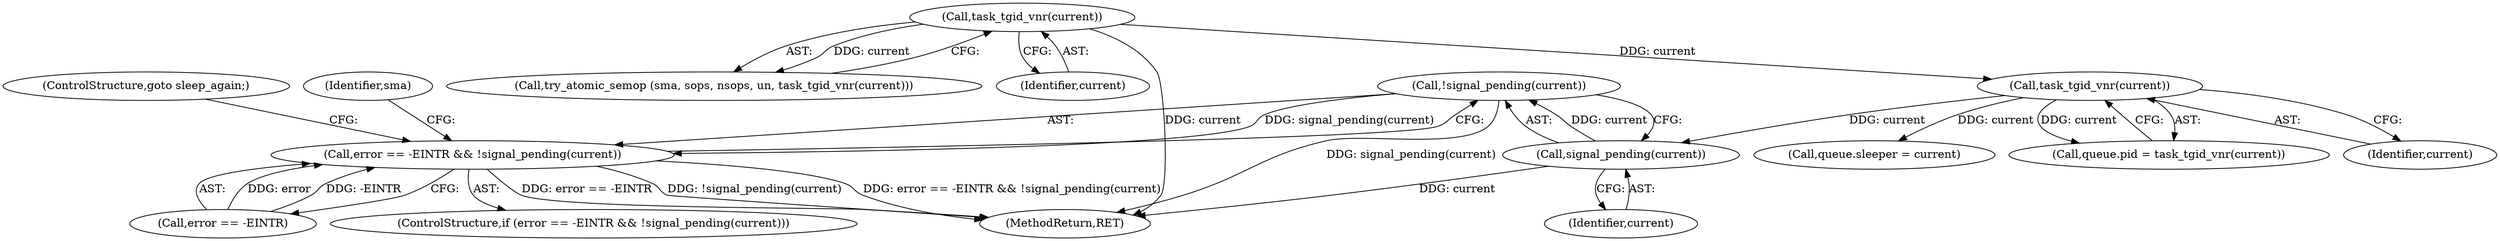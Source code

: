 digraph "0_linux_6062a8dc0517bce23e3c2f7d2fea5e22411269a3_0@API" {
"1000609" [label="(Call,!signal_pending(current))"];
"1000610" [label="(Call,signal_pending(current))"];
"1000455" [label="(Call,task_tgid_vnr(current))"];
"1000415" [label="(Call,task_tgid_vnr(current))"];
"1000604" [label="(Call,error == -EINTR && !signal_pending(current))"];
"1000456" [label="(Identifier,current)"];
"1000410" [label="(Call,try_atomic_semop (sma, sops, nsops, un, task_tgid_vnr(current)))"];
"1000416" [label="(Identifier,current)"];
"1000605" [label="(Call,error == -EINTR)"];
"1000532" [label="(Call,queue.sleeper = current)"];
"1000610" [label="(Call,signal_pending(current))"];
"1000611" [label="(Identifier,current)"];
"1000612" [label="(ControlStructure,goto sleep_again;)"];
"1000455" [label="(Call,task_tgid_vnr(current))"];
"1000614" [label="(Identifier,sma)"];
"1000634" [label="(MethodReturn,RET)"];
"1000451" [label="(Call,queue.pid = task_tgid_vnr(current))"];
"1000604" [label="(Call,error == -EINTR && !signal_pending(current))"];
"1000415" [label="(Call,task_tgid_vnr(current))"];
"1000609" [label="(Call,!signal_pending(current))"];
"1000603" [label="(ControlStructure,if (error == -EINTR && !signal_pending(current)))"];
"1000609" -> "1000604"  [label="AST: "];
"1000609" -> "1000610"  [label="CFG: "];
"1000610" -> "1000609"  [label="AST: "];
"1000604" -> "1000609"  [label="CFG: "];
"1000609" -> "1000634"  [label="DDG: signal_pending(current)"];
"1000609" -> "1000604"  [label="DDG: signal_pending(current)"];
"1000610" -> "1000609"  [label="DDG: current"];
"1000610" -> "1000611"  [label="CFG: "];
"1000611" -> "1000610"  [label="AST: "];
"1000610" -> "1000634"  [label="DDG: current"];
"1000455" -> "1000610"  [label="DDG: current"];
"1000455" -> "1000451"  [label="AST: "];
"1000455" -> "1000456"  [label="CFG: "];
"1000456" -> "1000455"  [label="AST: "];
"1000451" -> "1000455"  [label="CFG: "];
"1000455" -> "1000451"  [label="DDG: current"];
"1000415" -> "1000455"  [label="DDG: current"];
"1000455" -> "1000532"  [label="DDG: current"];
"1000415" -> "1000410"  [label="AST: "];
"1000415" -> "1000416"  [label="CFG: "];
"1000416" -> "1000415"  [label="AST: "];
"1000410" -> "1000415"  [label="CFG: "];
"1000415" -> "1000634"  [label="DDG: current"];
"1000415" -> "1000410"  [label="DDG: current"];
"1000604" -> "1000603"  [label="AST: "];
"1000604" -> "1000605"  [label="CFG: "];
"1000605" -> "1000604"  [label="AST: "];
"1000612" -> "1000604"  [label="CFG: "];
"1000614" -> "1000604"  [label="CFG: "];
"1000604" -> "1000634"  [label="DDG: error == -EINTR && !signal_pending(current)"];
"1000604" -> "1000634"  [label="DDG: error == -EINTR"];
"1000604" -> "1000634"  [label="DDG: !signal_pending(current)"];
"1000605" -> "1000604"  [label="DDG: error"];
"1000605" -> "1000604"  [label="DDG: -EINTR"];
}
